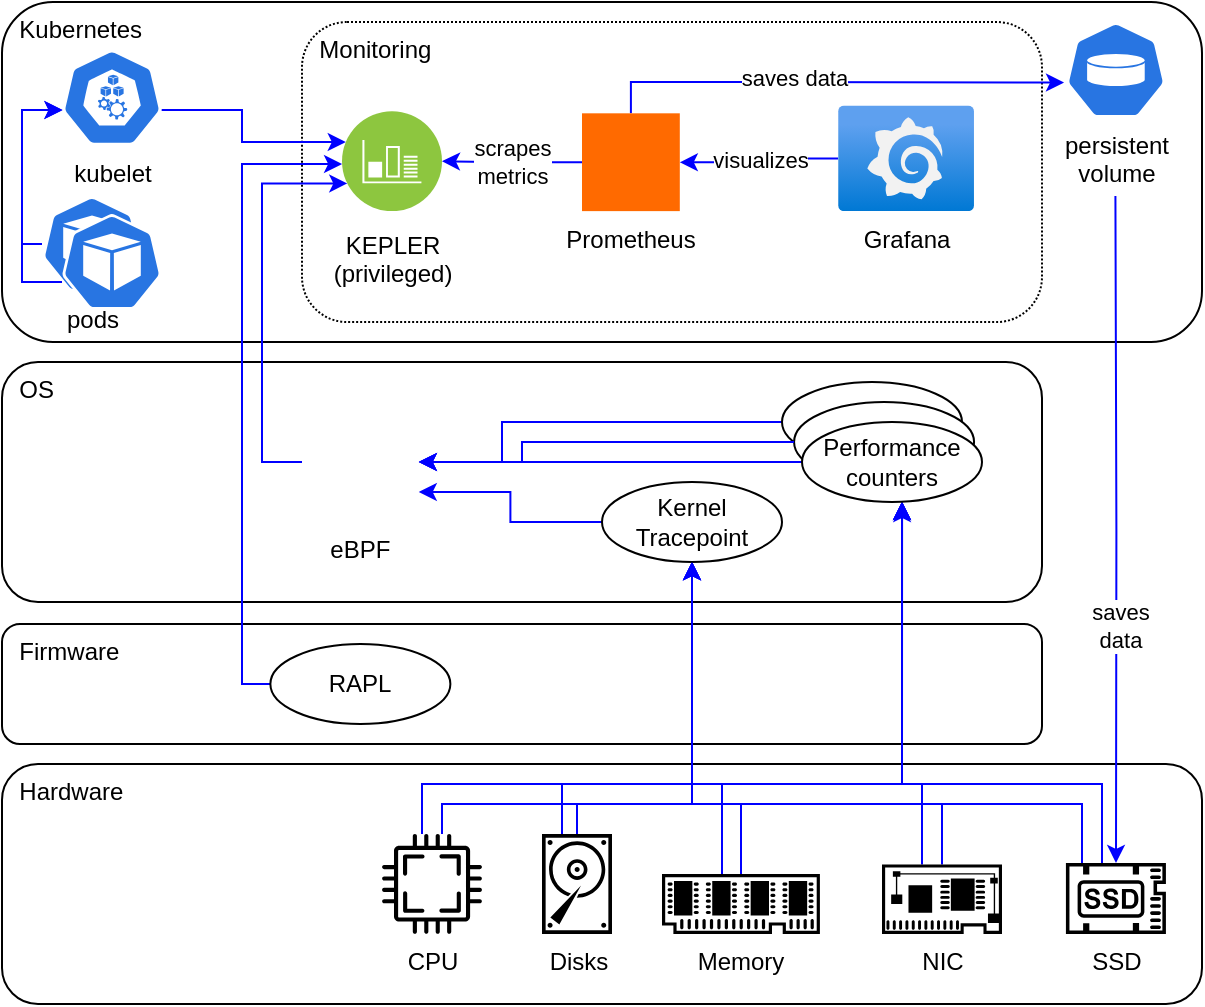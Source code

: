 <mxfile pages="2">
    <diagram id="a120CG84p8HVn2lwd8_7" name="Page-2">
        <mxGraphModel dx="884" dy="787" grid="1" gridSize="10" guides="1" tooltips="1" connect="1" arrows="1" fold="1" page="1" pageScale="1" pageWidth="850" pageHeight="1100" math="0" shadow="0">
            <root>
                <mxCell id="0"/>
                <mxCell id="1" parent="0"/>
                <mxCell id="ISFtNKc9kg9_d0hz9727-7" value="&amp;nbsp; Hardware" style="rounded=1;whiteSpace=wrap;html=1;verticalAlign=top;align=left;" parent="1" vertex="1">
                    <mxGeometry x="120" y="520" width="600" height="120" as="geometry"/>
                </mxCell>
                <mxCell id="ISFtNKc9kg9_d0hz9727-9" value="&lt;div&gt;&amp;nbsp; Firmware&lt;/div&gt;" style="rounded=1;whiteSpace=wrap;html=1;verticalAlign=top;align=left;" parent="1" vertex="1">
                    <mxGeometry x="120" y="450" width="520" height="60" as="geometry"/>
                </mxCell>
                <mxCell id="ISFtNKc9kg9_d0hz9727-10" value="&lt;div&gt;&amp;nbsp; OS&lt;/div&gt;" style="rounded=1;whiteSpace=wrap;html=1;verticalAlign=top;align=left;" parent="1" vertex="1">
                    <mxGeometry x="120" y="319" width="520" height="120" as="geometry"/>
                </mxCell>
                <mxCell id="ISFtNKc9kg9_d0hz9727-11" value="&amp;nbsp; Kubernetes" style="rounded=1;whiteSpace=wrap;html=1;verticalAlign=top;align=left;" parent="1" vertex="1">
                    <mxGeometry x="120" y="139" width="600" height="170" as="geometry"/>
                </mxCell>
                <mxCell id="ISFtNKc9kg9_d0hz9727-13" value="&amp;nbsp; Monitoring" style="rounded=1;whiteSpace=wrap;html=1;verticalAlign=top;align=left;dashed=1;dashPattern=1 1;strokeColor=#000000;" parent="1" vertex="1">
                    <mxGeometry x="270" y="149" width="370" height="150" as="geometry"/>
                </mxCell>
                <mxCell id="ISFtNKc9kg9_d0hz9727-75" style="edgeStyle=orthogonalEdgeStyle;rounded=0;orthogonalLoop=1;jettySize=auto;html=1;entryX=0.5;entryY=1;entryDx=0;entryDy=0;strokeColor=#0000FF;" parent="1" source="ISFtNKc9kg9_d0hz9727-16" target="ISFtNKc9kg9_d0hz9727-26" edge="1">
                    <mxGeometry relative="1" as="geometry">
                        <Array as="points">
                            <mxPoint x="340" y="540"/>
                            <mxPoint x="465" y="540"/>
                        </Array>
                    </mxGeometry>
                </mxCell>
                <mxCell id="ISFtNKc9kg9_d0hz9727-80" style="edgeStyle=orthogonalEdgeStyle;rounded=0;orthogonalLoop=1;jettySize=auto;html=1;strokeColor=#0000FF;" parent="1" source="ISFtNKc9kg9_d0hz9727-16" target="ISFtNKc9kg9_d0hz9727-57" edge="1">
                    <mxGeometry relative="1" as="geometry">
                        <Array as="points">
                            <mxPoint x="330" y="530"/>
                            <mxPoint x="570" y="530"/>
                        </Array>
                    </mxGeometry>
                </mxCell>
                <mxCell id="ISFtNKc9kg9_d0hz9727-16" value="CPU" style="sketch=0;pointerEvents=1;shadow=0;dashed=0;html=1;strokeColor=none;fillColor=#000000;aspect=fixed;labelPosition=center;verticalLabelPosition=bottom;verticalAlign=top;align=center;outlineConnect=0;shape=mxgraph.vvd.cpu;fontColor=#000000;" parent="1" vertex="1">
                    <mxGeometry x="310" y="555" width="50" height="50" as="geometry"/>
                </mxCell>
                <mxCell id="ISFtNKc9kg9_d0hz9727-76" style="edgeStyle=orthogonalEdgeStyle;rounded=0;orthogonalLoop=1;jettySize=auto;html=1;strokeColor=#0000FF;" parent="1" source="ISFtNKc9kg9_d0hz9727-17" target="ISFtNKc9kg9_d0hz9727-26" edge="1">
                    <mxGeometry relative="1" as="geometry">
                        <Array as="points">
                            <mxPoint x="407" y="540"/>
                            <mxPoint x="465" y="540"/>
                        </Array>
                    </mxGeometry>
                </mxCell>
                <mxCell id="ISFtNKc9kg9_d0hz9727-81" style="edgeStyle=orthogonalEdgeStyle;rounded=0;orthogonalLoop=1;jettySize=auto;html=1;strokeColor=#0000FF;" parent="1" source="ISFtNKc9kg9_d0hz9727-17" target="ISFtNKc9kg9_d0hz9727-57" edge="1">
                    <mxGeometry relative="1" as="geometry">
                        <Array as="points">
                            <mxPoint x="400" y="530"/>
                            <mxPoint x="570" y="530"/>
                        </Array>
                    </mxGeometry>
                </mxCell>
                <mxCell id="ISFtNKc9kg9_d0hz9727-17" value="&lt;div&gt;Disks&lt;/div&gt;" style="sketch=0;pointerEvents=1;shadow=0;dashed=0;html=1;strokeColor=none;fillColor=#000000;aspect=fixed;labelPosition=center;verticalLabelPosition=bottom;verticalAlign=top;align=center;outlineConnect=0;shape=mxgraph.vvd.disk;fontColor=#000000;" parent="1" vertex="1">
                    <mxGeometry x="390" y="555" width="35" height="50" as="geometry"/>
                </mxCell>
                <mxCell id="ISFtNKc9kg9_d0hz9727-77" style="edgeStyle=orthogonalEdgeStyle;rounded=0;orthogonalLoop=1;jettySize=auto;html=1;strokeColor=#0000FF;" parent="1" source="ISFtNKc9kg9_d0hz9727-18" target="ISFtNKc9kg9_d0hz9727-26" edge="1">
                    <mxGeometry relative="1" as="geometry">
                        <Array as="points">
                            <mxPoint x="489" y="540"/>
                            <mxPoint x="465" y="540"/>
                        </Array>
                    </mxGeometry>
                </mxCell>
                <mxCell id="ISFtNKc9kg9_d0hz9727-18" value="Memory" style="sketch=0;pointerEvents=1;shadow=0;dashed=0;html=1;strokeColor=none;fillColor=#000000;aspect=fixed;labelPosition=center;verticalLabelPosition=bottom;verticalAlign=top;align=center;outlineConnect=0;shape=mxgraph.vvd.memory;fontColor=#000000;" parent="1" vertex="1">
                    <mxGeometry x="450" y="575" width="78.95" height="30" as="geometry"/>
                </mxCell>
                <mxCell id="ISFtNKc9kg9_d0hz9727-78" style="edgeStyle=orthogonalEdgeStyle;rounded=0;orthogonalLoop=1;jettySize=auto;html=1;strokeColor=#0000FF;" parent="1" source="ISFtNKc9kg9_d0hz9727-20" target="ISFtNKc9kg9_d0hz9727-26" edge="1">
                    <mxGeometry relative="1" as="geometry">
                        <Array as="points">
                            <mxPoint x="590" y="540"/>
                            <mxPoint x="465" y="540"/>
                        </Array>
                    </mxGeometry>
                </mxCell>
                <mxCell id="ISFtNKc9kg9_d0hz9727-96" style="edgeStyle=orthogonalEdgeStyle;rounded=0;orthogonalLoop=1;jettySize=auto;html=1;strokeColor=#0000FF;" parent="1" source="ISFtNKc9kg9_d0hz9727-20" target="ISFtNKc9kg9_d0hz9727-57" edge="1">
                    <mxGeometry relative="1" as="geometry">
                        <Array as="points">
                            <mxPoint x="580" y="530"/>
                            <mxPoint x="570" y="530"/>
                        </Array>
                    </mxGeometry>
                </mxCell>
                <mxCell id="ISFtNKc9kg9_d0hz9727-20" value="NIC" style="sketch=0;pointerEvents=1;shadow=0;dashed=0;html=1;strokeColor=none;fillColor=#000000;aspect=fixed;labelPosition=center;verticalLabelPosition=bottom;verticalAlign=top;align=center;outlineConnect=0;shape=mxgraph.vvd.physical_network_adapter;fontColor=#000000;" parent="1" vertex="1">
                    <mxGeometry x="560" y="570.2" width="60" height="34.8" as="geometry"/>
                </mxCell>
                <mxCell id="ISFtNKc9kg9_d0hz9727-32" value="" style="edgeStyle=orthogonalEdgeStyle;rounded=0;orthogonalLoop=1;jettySize=auto;html=1;strokeColor=#0000FF;" parent="1" source="ISFtNKc9kg9_d0hz9727-21" target="ISFtNKc9kg9_d0hz9727-23" edge="1">
                    <mxGeometry relative="1" as="geometry"/>
                </mxCell>
                <mxCell id="ISFtNKc9kg9_d0hz9727-33" value="scrapes&lt;br&gt;metrics" style="edgeLabel;html=1;align=center;verticalAlign=middle;resizable=0;points=[];" parent="ISFtNKc9kg9_d0hz9727-32" vertex="1" connectable="0">
                    <mxGeometry relative="1" as="geometry">
                        <mxPoint as="offset"/>
                    </mxGeometry>
                </mxCell>
                <mxCell id="ISFtNKc9kg9_d0hz9727-30" value="" style="edgeStyle=orthogonalEdgeStyle;rounded=0;orthogonalLoop=1;jettySize=auto;html=1;verticalAlign=middle;strokeColor=#0000FF;" parent="1" source="ISFtNKc9kg9_d0hz9727-22" target="ISFtNKc9kg9_d0hz9727-21" edge="1">
                    <mxGeometry relative="1" as="geometry"/>
                </mxCell>
                <mxCell id="ISFtNKc9kg9_d0hz9727-31" value="visualizes" style="edgeLabel;html=1;align=center;verticalAlign=middle;resizable=0;points=[];" parent="ISFtNKc9kg9_d0hz9727-30" vertex="1" connectable="0">
                    <mxGeometry relative="1" as="geometry">
                        <mxPoint as="offset"/>
                    </mxGeometry>
                </mxCell>
                <mxCell id="ISFtNKc9kg9_d0hz9727-22" value="Grafana" style="image;aspect=fixed;html=1;points=[];align=center;fontSize=12;image=img/lib/azure2/other/Grafana.svg;" parent="1" vertex="1">
                    <mxGeometry x="538.04" y="190.76" width="68" height="52.8" as="geometry"/>
                </mxCell>
                <mxCell id="ISFtNKc9kg9_d0hz9727-23" value="&lt;span&gt;KEPLER&lt;br&gt;&lt;/span&gt;&lt;div&gt;(privileged)&lt;br&gt;&lt;/div&gt;" style="image;aspect=fixed;perimeter=ellipsePerimeter;html=1;align=center;shadow=0;dashed=0;fontColor=#000000;labelBackgroundColor=default;fontSize=12;spacingTop=3;image=img/lib/ibm/infrastructure/monitoring_logging.svg;verticalAlign=top;" parent="1" vertex="1">
                    <mxGeometry x="290" y="193.56" width="50" height="50" as="geometry"/>
                </mxCell>
                <mxCell id="ISFtNKc9kg9_d0hz9727-66" style="edgeStyle=orthogonalEdgeStyle;rounded=0;orthogonalLoop=1;jettySize=auto;html=1;exitX=0;exitY=0.5;exitDx=0;exitDy=0;entryX=1;entryY=0.75;entryDx=0;entryDy=0;strokeColor=#0000FF;" parent="1" source="ISFtNKc9kg9_d0hz9727-26" target="ISFtNKc9kg9_d0hz9727-46" edge="1">
                    <mxGeometry relative="1" as="geometry"/>
                </mxCell>
                <mxCell id="ISFtNKc9kg9_d0hz9727-26" value="&lt;div&gt;Kernel&lt;/div&gt;&lt;div&gt;Tracepoint&lt;/div&gt;" style="ellipse;whiteSpace=wrap;html=1;" parent="1" vertex="1">
                    <mxGeometry x="420" y="379" width="90" height="40" as="geometry"/>
                </mxCell>
                <mxCell id="ISFtNKc9kg9_d0hz9727-40" style="edgeStyle=orthogonalEdgeStyle;rounded=0;orthogonalLoop=1;jettySize=auto;html=1;strokeColor=#0000FF;" parent="1" target="ISFtNKc9kg9_d0hz9727-37" edge="1">
                    <mxGeometry relative="1" as="geometry">
                        <mxPoint x="676.71" y="236" as="sourcePoint"/>
                        <mxPoint x="677.01" y="590" as="targetPoint"/>
                    </mxGeometry>
                </mxCell>
                <mxCell id="ISFtNKc9kg9_d0hz9727-72" value="saves&lt;br&gt;data" style="edgeLabel;html=1;align=center;verticalAlign=middle;resizable=0;points=[];" parent="ISFtNKc9kg9_d0hz9727-40" vertex="1" connectable="0">
                    <mxGeometry x="0.176" y="2" relative="1" as="geometry">
                        <mxPoint y="19" as="offset"/>
                    </mxGeometry>
                </mxCell>
                <mxCell id="ISFtNKc9kg9_d0hz9727-79" style="edgeStyle=orthogonalEdgeStyle;rounded=0;orthogonalLoop=1;jettySize=auto;html=1;strokeColor=#0000FF;" parent="1" source="ISFtNKc9kg9_d0hz9727-37" target="ISFtNKc9kg9_d0hz9727-26" edge="1">
                    <mxGeometry relative="1" as="geometry">
                        <Array as="points">
                            <mxPoint x="660" y="540"/>
                            <mxPoint x="465" y="540"/>
                        </Array>
                    </mxGeometry>
                </mxCell>
                <mxCell id="ISFtNKc9kg9_d0hz9727-85" style="edgeStyle=orthogonalEdgeStyle;rounded=0;orthogonalLoop=1;jettySize=auto;html=1;flowAnimation=0;strokeColor=#0000FF;" parent="1" source="ISFtNKc9kg9_d0hz9727-37" target="ISFtNKc9kg9_d0hz9727-57" edge="1">
                    <mxGeometry relative="1" as="geometry">
                        <Array as="points">
                            <mxPoint x="670" y="530"/>
                            <mxPoint x="570" y="530"/>
                        </Array>
                    </mxGeometry>
                </mxCell>
                <mxCell id="ISFtNKc9kg9_d0hz9727-37" value="&lt;div&gt;SSD&lt;/div&gt;" style="sketch=0;pointerEvents=1;shadow=0;dashed=0;html=1;strokeColor=none;fillColor=#000000;aspect=fixed;labelPosition=center;verticalLabelPosition=bottom;verticalAlign=top;align=center;outlineConnect=0;shape=mxgraph.vvd.ssd;" parent="1" vertex="1">
                    <mxGeometry x="651.96" y="569.5" width="50" height="35.5" as="geometry"/>
                </mxCell>
                <mxCell id="ISFtNKc9kg9_d0hz9727-43" value="" style="edgeStyle=orthogonalEdgeStyle;rounded=0;orthogonalLoop=1;jettySize=auto;html=1;exitX=0.995;exitY=0.63;exitDx=0;exitDy=0;exitPerimeter=0;strokeColor=#0000FF;" parent="1" source="ISFtNKc9kg9_d0hz9727-42" target="ISFtNKc9kg9_d0hz9727-23" edge="1">
                    <mxGeometry relative="1" as="geometry">
                        <mxPoint x="240" y="209" as="targetPoint"/>
                        <Array as="points">
                            <mxPoint x="240" y="193"/>
                            <mxPoint x="240" y="209"/>
                        </Array>
                    </mxGeometry>
                </mxCell>
                <mxCell id="ISFtNKc9kg9_d0hz9727-42" value="kubelet" style="aspect=fixed;sketch=0;html=1;dashed=0;whitespace=wrap;verticalLabelPosition=bottom;verticalAlign=top;fillColor=#2875E2;strokeColor=#ffffff;points=[[0.005,0.63,0],[0.1,0.2,0],[0.9,0.2,0],[0.5,0,0],[0.995,0.63,0],[0.72,0.99,0],[0.5,1,0],[0.28,0.99,0]];shape=mxgraph.kubernetes.icon2;prIcon=kubelet;horizontal=1;" parent="1" vertex="1">
                    <mxGeometry x="150" y="162.76" width="50" height="48" as="geometry"/>
                </mxCell>
                <mxCell id="ISFtNKc9kg9_d0hz9727-67" style="edgeStyle=orthogonalEdgeStyle;rounded=0;orthogonalLoop=1;jettySize=auto;html=1;exitX=0;exitY=0.5;exitDx=0;exitDy=0;entryX=0;entryY=0.75;entryDx=0;entryDy=0;strokeColor=#0000FF;" parent="1" source="ISFtNKc9kg9_d0hz9727-46" target="ISFtNKc9kg9_d0hz9727-23" edge="1">
                    <mxGeometry relative="1" as="geometry">
                        <Array as="points">
                            <mxPoint x="250" y="369"/>
                            <mxPoint x="250" y="230"/>
                        </Array>
                    </mxGeometry>
                </mxCell>
                <mxCell id="ISFtNKc9kg9_d0hz9727-46" value="eBPF" style="shape=image;imageAspect=0;aspect=fixed;verticalLabelPosition=bottom;verticalAlign=top;image=https://ebpf.foundation/wp-content/uploads/sites/9/2023/03/ebpf-icon-997x1024.png;" parent="1" vertex="1">
                    <mxGeometry x="270" y="339" width="58.38" height="60" as="geometry"/>
                </mxCell>
                <mxCell id="ISFtNKc9kg9_d0hz9727-63" style="edgeStyle=orthogonalEdgeStyle;rounded=0;orthogonalLoop=1;jettySize=auto;html=1;strokeColor=#0000FF;" parent="1" source="ISFtNKc9kg9_d0hz9727-52" target="ISFtNKc9kg9_d0hz9727-46" edge="1">
                    <mxGeometry relative="1" as="geometry">
                        <Array as="points">
                            <mxPoint x="370" y="349"/>
                            <mxPoint x="370" y="369"/>
                        </Array>
                    </mxGeometry>
                </mxCell>
                <mxCell id="ISFtNKc9kg9_d0hz9727-52" value="" style="ellipse;whiteSpace=wrap;html=1;" parent="1" vertex="1">
                    <mxGeometry x="510" y="329" width="90" height="40" as="geometry"/>
                </mxCell>
                <mxCell id="ISFtNKc9kg9_d0hz9727-56" value="" style="ellipse;whiteSpace=wrap;html=1;" parent="1" vertex="1">
                    <mxGeometry x="516.04" y="339" width="90" height="40" as="geometry"/>
                </mxCell>
                <mxCell id="ISFtNKc9kg9_d0hz9727-61" style="edgeStyle=orthogonalEdgeStyle;rounded=0;orthogonalLoop=1;jettySize=auto;html=1;entryX=1;entryY=0.5;entryDx=0;entryDy=0;strokeColor=#0000FF;" parent="1" source="ISFtNKc9kg9_d0hz9727-57" target="ISFtNKc9kg9_d0hz9727-46" edge="1">
                    <mxGeometry relative="1" as="geometry"/>
                </mxCell>
                <mxCell id="ISFtNKc9kg9_d0hz9727-57" value="Performance&lt;br&gt;counters" style="ellipse;whiteSpace=wrap;html=1;" parent="1" vertex="1">
                    <mxGeometry x="520" y="349" width="90" height="40" as="geometry"/>
                </mxCell>
                <mxCell id="ISFtNKc9kg9_d0hz9727-64" style="edgeStyle=orthogonalEdgeStyle;rounded=0;orthogonalLoop=1;jettySize=auto;html=1;exitX=0;exitY=0.5;exitDx=0;exitDy=0;entryX=1;entryY=0.5;entryDx=0;entryDy=0;strokeColor=#0000FF;" parent="1" source="ISFtNKc9kg9_d0hz9727-56" target="ISFtNKc9kg9_d0hz9727-46" edge="1">
                    <mxGeometry relative="1" as="geometry">
                        <mxPoint x="572" y="469" as="sourcePoint"/>
                        <mxPoint x="390" y="489" as="targetPoint"/>
                        <Array as="points">
                            <mxPoint x="380" y="359"/>
                            <mxPoint x="380" y="369"/>
                        </Array>
                    </mxGeometry>
                </mxCell>
                <mxCell id="ISFtNKc9kg9_d0hz9727-69" style="edgeStyle=orthogonalEdgeStyle;rounded=0;orthogonalLoop=1;jettySize=auto;html=1;entryX=0.019;entryY=0.392;entryDx=0;entryDy=0;entryPerimeter=0;strokeColor=#0000FF;" parent="1" source="ISFtNKc9kg9_d0hz9727-21" edge="1">
                    <mxGeometry relative="1" as="geometry">
                        <mxPoint x="651.024" y="179.29" as="targetPoint"/>
                        <Array as="points">
                            <mxPoint x="434" y="179"/>
                            <mxPoint x="490" y="179"/>
                        </Array>
                    </mxGeometry>
                </mxCell>
                <mxCell id="ISFtNKc9kg9_d0hz9727-70" value="saves data" style="edgeLabel;html=1;align=center;verticalAlign=middle;resizable=0;points=[];" parent="ISFtNKc9kg9_d0hz9727-69" vertex="1" connectable="0">
                    <mxGeometry x="-0.169" y="2" relative="1" as="geometry">
                        <mxPoint as="offset"/>
                    </mxGeometry>
                </mxCell>
                <mxCell id="ISFtNKc9kg9_d0hz9727-74" style="edgeStyle=orthogonalEdgeStyle;rounded=0;orthogonalLoop=1;jettySize=auto;html=1;strokeColor=#0000FF;" parent="1" source="ISFtNKc9kg9_d0hz9727-73" target="ISFtNKc9kg9_d0hz9727-23" edge="1">
                    <mxGeometry relative="1" as="geometry">
                        <Array as="points">
                            <mxPoint x="240" y="480"/>
                            <mxPoint x="240" y="220"/>
                        </Array>
                    </mxGeometry>
                </mxCell>
                <mxCell id="ISFtNKc9kg9_d0hz9727-73" value="&lt;div&gt;RAPL&lt;/div&gt;" style="ellipse;whiteSpace=wrap;html=1;" parent="1" vertex="1">
                    <mxGeometry x="254.19" y="460" width="90" height="40" as="geometry"/>
                </mxCell>
                <mxCell id="ISFtNKc9kg9_d0hz9727-88" value="&lt;div&gt;persistent&lt;/div&gt;&lt;div&gt;volume&lt;br&gt;&lt;/div&gt;" style="aspect=fixed;sketch=0;html=1;dashed=0;whitespace=wrap;verticalLabelPosition=bottom;verticalAlign=top;fillColor=#2875E2;strokeColor=#ffffff;points=[[0.005,0.63,0],[0.1,0.2,0],[0.9,0.2,0],[0.5,0,0],[0.995,0.63,0],[0.72,0.99,0],[0.5,1,0],[0.28,0.99,0]];shape=mxgraph.kubernetes.icon2;prIcon=vol" parent="1" vertex="1">
                    <mxGeometry x="651.96" y="149" width="50" height="48" as="geometry"/>
                </mxCell>
                <mxCell id="ISFtNKc9kg9_d0hz9727-89" value="pods" style="aspect=fixed;sketch=0;html=1;dashed=0;whitespace=wrap;verticalLabelPosition=bottom;verticalAlign=top;fillColor=#2875E2;strokeColor=#ffffff;points=[[0.005,0.63,0],[0.1,0.2,0],[0.9,0.2,0],[0.5,0,0],[0.995,0.63,0],[0.72,0.99,0],[0.5,1,0],[0.28,0.99,0]];shape=mxgraph.kubernetes.icon2;prIcon=pod" parent="1" vertex="1">
                    <mxGeometry x="140" y="236" width="50" height="48" as="geometry"/>
                </mxCell>
                <mxCell id="ISFtNKc9kg9_d0hz9727-90" value="" style="aspect=fixed;sketch=0;html=1;dashed=0;whitespace=wrap;verticalLabelPosition=bottom;verticalAlign=top;fillColor=#2875E2;strokeColor=#ffffff;points=[[0.005,0.63,0],[0.1,0.2,0],[0.9,0.2,0],[0.5,0,0],[0.995,0.63,0],[0.72,0.99,0],[0.5,1,0],[0.28,0.99,0]];shape=mxgraph.kubernetes.icon2;prIcon=pod" parent="1" vertex="1">
                    <mxGeometry x="150" y="245" width="50" height="48" as="geometry"/>
                </mxCell>
                <mxCell id="ISFtNKc9kg9_d0hz9727-93" style="edgeStyle=orthogonalEdgeStyle;rounded=0;orthogonalLoop=1;jettySize=auto;html=1;entryX=0.005;entryY=0.63;entryDx=0;entryDy=0;entryPerimeter=0;strokeColor=#0000FF;" parent="1" source="ISFtNKc9kg9_d0hz9727-89" target="ISFtNKc9kg9_d0hz9727-42" edge="1">
                    <mxGeometry relative="1" as="geometry">
                        <Array as="points">
                            <mxPoint x="130" y="260"/>
                            <mxPoint x="130" y="193"/>
                        </Array>
                    </mxGeometry>
                </mxCell>
                <mxCell id="ISFtNKc9kg9_d0hz9727-94" style="edgeStyle=orthogonalEdgeStyle;rounded=0;orthogonalLoop=1;jettySize=auto;html=1;entryX=0.005;entryY=0.63;entryDx=0;entryDy=0;entryPerimeter=0;strokeColor=#0000FF;" parent="1" source="ISFtNKc9kg9_d0hz9727-90" target="ISFtNKc9kg9_d0hz9727-42" edge="1">
                    <mxGeometry relative="1" as="geometry">
                        <Array as="points">
                            <mxPoint x="130" y="279"/>
                            <mxPoint x="130" y="193"/>
                        </Array>
                    </mxGeometry>
                </mxCell>
                <mxCell id="ISFtNKc9kg9_d0hz9727-98" style="edgeStyle=orthogonalEdgeStyle;rounded=0;orthogonalLoop=1;jettySize=auto;html=1;entryX=0.556;entryY=1.025;entryDx=0;entryDy=0;entryPerimeter=0;strokeColor=#0000FF;" parent="1" source="ISFtNKc9kg9_d0hz9727-18" target="ISFtNKc9kg9_d0hz9727-57" edge="1">
                    <mxGeometry relative="1" as="geometry">
                        <Array as="points">
                            <mxPoint x="480" y="530"/>
                            <mxPoint x="570" y="530"/>
                        </Array>
                    </mxGeometry>
                </mxCell>
                <mxCell id="ISFtNKc9kg9_d0hz9727-21" value="Prometheus" style="points=[];aspect=fixed;html=1;align=center;shadow=0;dashed=0;fillColor=#FF6A00;strokeColor=none;shape=mxgraph.alibaba_cloud.prometheus;verticalAlign=top;labelPosition=center;verticalLabelPosition=bottom;" parent="1" vertex="1">
                    <mxGeometry x="410" y="194.66" width="48.9" height="48.9" as="geometry"/>
                </mxCell>
            </root>
        </mxGraphModel>
    </diagram>
</mxfile>